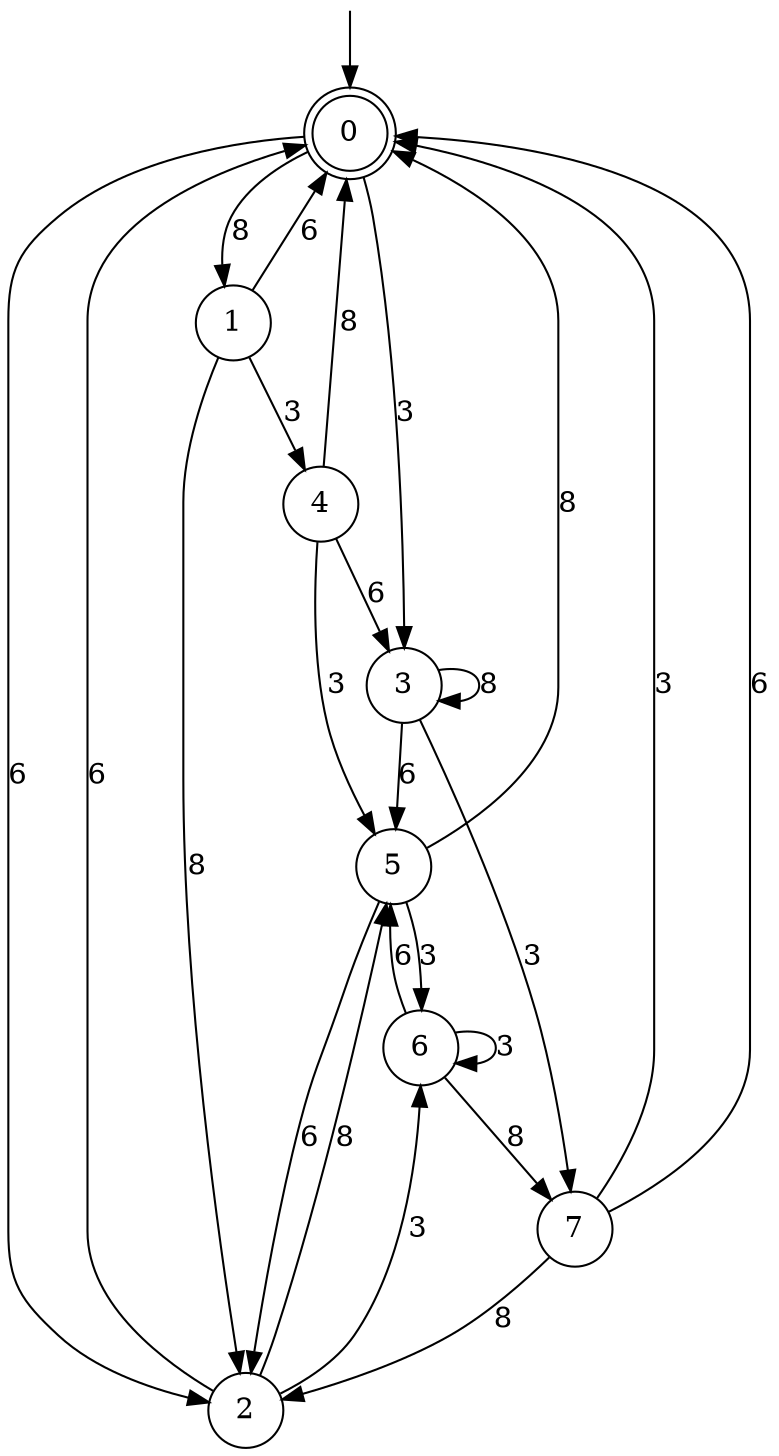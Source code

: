 digraph g {

	s0 [shape="doublecircle" label="0"];
	s1 [shape="circle" label="1"];
	s2 [shape="circle" label="2"];
	s3 [shape="circle" label="3"];
	s4 [shape="circle" label="4"];
	s5 [shape="circle" label="5"];
	s6 [shape="circle" label="6"];
	s7 [shape="circle" label="7"];
	s0 -> s1 [label="8"];
	s0 -> s2 [label="6"];
	s0 -> s3 [label="3"];
	s1 -> s2 [label="8"];
	s1 -> s0 [label="6"];
	s1 -> s4 [label="3"];
	s2 -> s5 [label="8"];
	s2 -> s0 [label="6"];
	s2 -> s6 [label="3"];
	s3 -> s3 [label="8"];
	s3 -> s5 [label="6"];
	s3 -> s7 [label="3"];
	s4 -> s0 [label="8"];
	s4 -> s3 [label="6"];
	s4 -> s5 [label="3"];
	s5 -> s0 [label="8"];
	s5 -> s2 [label="6"];
	s5 -> s6 [label="3"];
	s6 -> s7 [label="8"];
	s6 -> s5 [label="6"];
	s6 -> s6 [label="3"];
	s7 -> s2 [label="8"];
	s7 -> s0 [label="6"];
	s7 -> s0 [label="3"];

__start0 [label="" shape="none" width="0" height="0"];
__start0 -> s0;

}

